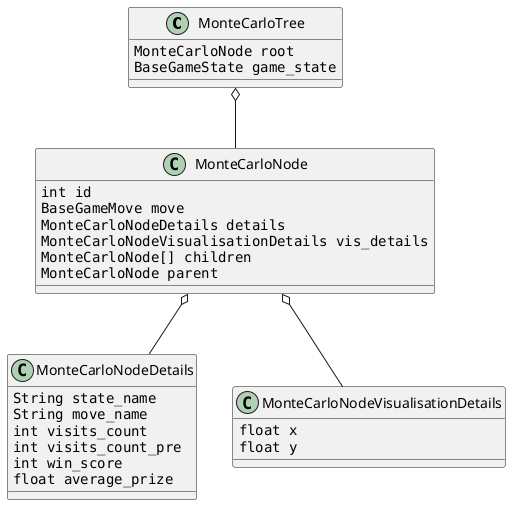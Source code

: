 @startuml
class MonteCarloTree {
    {field} ""MonteCarloNode root""
    {field} ""BaseGameState game_state""
}

class MonteCarloNode {
    {field} ""int id""
    {field} ""BaseGameMove move""
    {field} ""MonteCarloNodeDetails details""
    {field} ""MonteCarloNodeVisualisationDetails vis_details""
    {field} ""MonteCarloNode[] children""
    {field} ""MonteCarloNode parent""
}


class MonteCarloNodeDetails {
    {field} ""String state_name""
    {field} ""String move_name""
    {field} ""int visits_count""
    {field} ""int visits_count_pre""
    {field} ""int win_score""
    {field} ""float average_prize""
}

class MonteCarloNodeVisualisationDetails {
    {field} ""float x""
    {field} ""float y""
}


MonteCarloTree o-- MonteCarloNode
MonteCarloNode o-- MonteCarloNodeDetails
MonteCarloNode o-- MonteCarloNodeVisualisationDetails
@enduml